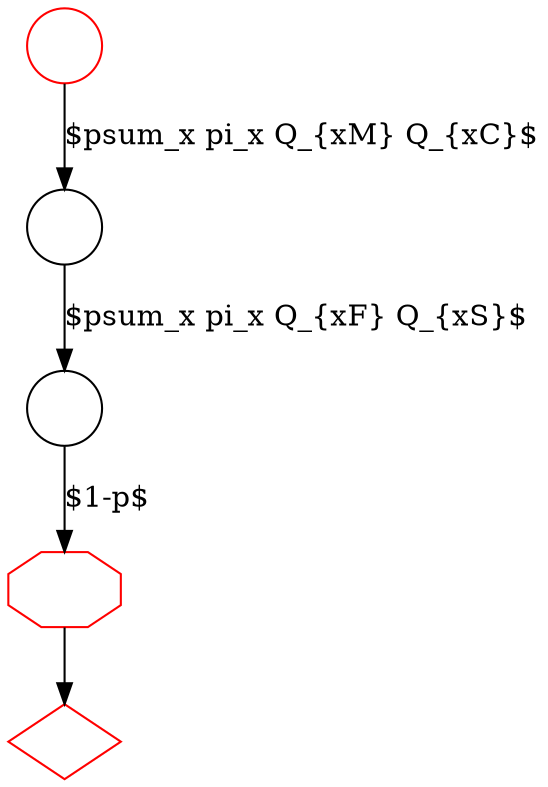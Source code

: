 digraph G {
    S [label="", shape=circle, color=red];
    E [label="", shape=diamond, color=red];
    W [label="", shape=octagon, color=red];
    
    D1 [label="", shape=circle];
    D2 [label="", shape=circle];

S->D1 [label="$p\sum_x \pi_x Q_{xM} Q_{xC}$"];
D1->D2 [label="$p\sum_x \pi_x Q_{xF} Q_{xS}$"];
D2->W [label="$1-p$"];
W->E;


}
